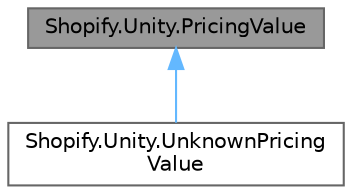 digraph "Shopify.Unity.PricingValue"
{
 // LATEX_PDF_SIZE
  bgcolor="transparent";
  edge [fontname=Helvetica,fontsize=10,labelfontname=Helvetica,labelfontsize=10];
  node [fontname=Helvetica,fontsize=10,shape=box,height=0.2,width=0.4];
  Node1 [id="Node000001",label="Shopify.Unity.PricingValue",height=0.2,width=0.4,color="gray40", fillcolor="grey60", style="filled", fontcolor="black",tooltip="The price value (fixed or percentage) for a discount application."];
  Node1 -> Node2 [id="edge1_Node000001_Node000002",dir="back",color="steelblue1",style="solid",tooltip=" "];
  Node2 [id="Node000002",label="Shopify.Unity.UnknownPricing\lValue",height=0.2,width=0.4,color="gray40", fillcolor="white", style="filled",URL="$class_shopify_1_1_unity_1_1_unknown_pricing_value.html",tooltip="The price value (fixed or percentage) for a discount application."];
}
